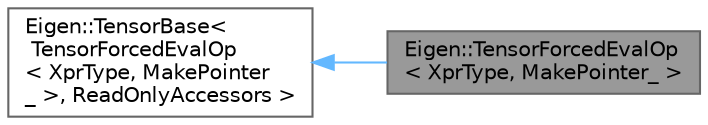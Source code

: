 digraph "Eigen::TensorForcedEvalOp&lt; XprType, MakePointer_ &gt;"
{
 // LATEX_PDF_SIZE
  bgcolor="transparent";
  edge [fontname=Helvetica,fontsize=10,labelfontname=Helvetica,labelfontsize=10];
  node [fontname=Helvetica,fontsize=10,shape=box,height=0.2,width=0.4];
  rankdir="LR";
  Node1 [id="Node000001",label="Eigen::TensorForcedEvalOp\l\< XprType, MakePointer_ \>",height=0.2,width=0.4,color="gray40", fillcolor="grey60", style="filled", fontcolor="black",tooltip="Tensor reshaping class."];
  Node2 -> Node1 [id="edge2_Node000001_Node000002",dir="back",color="steelblue1",style="solid",tooltip=" "];
  Node2 [id="Node000002",label="Eigen::TensorBase\<\l TensorForcedEvalOp\l\< XprType, MakePointer\l_ \>, ReadOnlyAccessors \>",height=0.2,width=0.4,color="gray40", fillcolor="white", style="filled",URL="$class_eigen_1_1_tensor_base.html",tooltip=" "];
}
